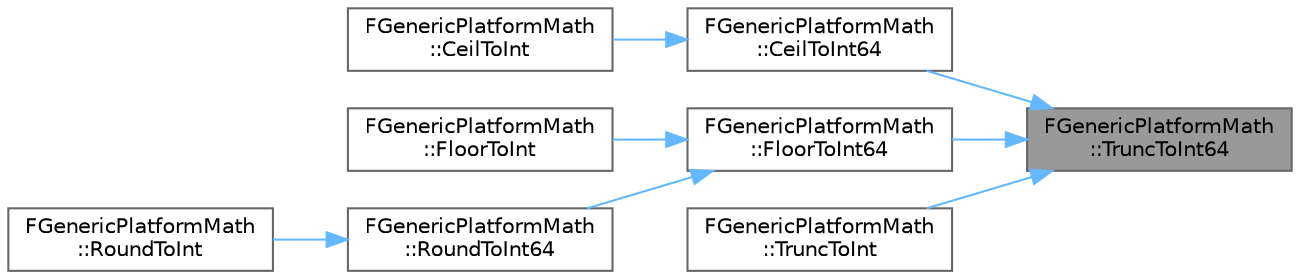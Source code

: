digraph "FGenericPlatformMath::TruncToInt64"
{
 // INTERACTIVE_SVG=YES
 // LATEX_PDF_SIZE
  bgcolor="transparent";
  edge [fontname=Helvetica,fontsize=10,labelfontname=Helvetica,labelfontsize=10];
  node [fontname=Helvetica,fontsize=10,shape=box,height=0.2,width=0.4];
  rankdir="RL";
  Node1 [id="Node000001",label="FGenericPlatformMath\l::TruncToInt64",height=0.2,width=0.4,color="gray40", fillcolor="grey60", style="filled", fontcolor="black",tooltip=" "];
  Node1 -> Node2 [id="edge1_Node000001_Node000002",dir="back",color="steelblue1",style="solid",tooltip=" "];
  Node2 [id="Node000002",label="FGenericPlatformMath\l::CeilToInt64",height=0.2,width=0.4,color="grey40", fillcolor="white", style="filled",URL="$dd/d7b/structFGenericPlatformMath.html#a41cd8258d2b342798ec5c2411a700dca",tooltip=" "];
  Node2 -> Node3 [id="edge2_Node000002_Node000003",dir="back",color="steelblue1",style="solid",tooltip=" "];
  Node3 [id="Node000003",label="FGenericPlatformMath\l::CeilToInt",height=0.2,width=0.4,color="grey40", fillcolor="white", style="filled",URL="$dd/d7b/structFGenericPlatformMath.html#a013c85dc5eba72e9b0af4e3161611a7d",tooltip=" "];
  Node1 -> Node4 [id="edge3_Node000001_Node000004",dir="back",color="steelblue1",style="solid",tooltip=" "];
  Node4 [id="Node000004",label="FGenericPlatformMath\l::FloorToInt64",height=0.2,width=0.4,color="grey40", fillcolor="white", style="filled",URL="$dd/d7b/structFGenericPlatformMath.html#ad7bc3d5324bc08bf2cd93e3c7795c2ad",tooltip=" "];
  Node4 -> Node5 [id="edge4_Node000004_Node000005",dir="back",color="steelblue1",style="solid",tooltip=" "];
  Node5 [id="Node000005",label="FGenericPlatformMath\l::FloorToInt",height=0.2,width=0.4,color="grey40", fillcolor="white", style="filled",URL="$dd/d7b/structFGenericPlatformMath.html#a815bffd665db388aa933452687798d5b",tooltip=" "];
  Node4 -> Node6 [id="edge5_Node000004_Node000006",dir="back",color="steelblue1",style="solid",tooltip=" "];
  Node6 [id="Node000006",label="FGenericPlatformMath\l::RoundToInt64",height=0.2,width=0.4,color="grey40", fillcolor="white", style="filled",URL="$dd/d7b/structFGenericPlatformMath.html#a40773655bbacd3701923e10f31e24bbd",tooltip=" "];
  Node6 -> Node7 [id="edge6_Node000006_Node000007",dir="back",color="steelblue1",style="solid",tooltip=" "];
  Node7 [id="Node000007",label="FGenericPlatformMath\l::RoundToInt",height=0.2,width=0.4,color="grey40", fillcolor="white", style="filled",URL="$dd/d7b/structFGenericPlatformMath.html#a7e38605fcfec3a073d07a9ee19c12072",tooltip=" "];
  Node1 -> Node8 [id="edge7_Node000001_Node000008",dir="back",color="steelblue1",style="solid",tooltip=" "];
  Node8 [id="Node000008",label="FGenericPlatformMath\l::TruncToInt",height=0.2,width=0.4,color="grey40", fillcolor="white", style="filled",URL="$dd/d7b/structFGenericPlatformMath.html#a5f034016bb7a0aa1b18c0508e3dcb8ea",tooltip=" "];
}
